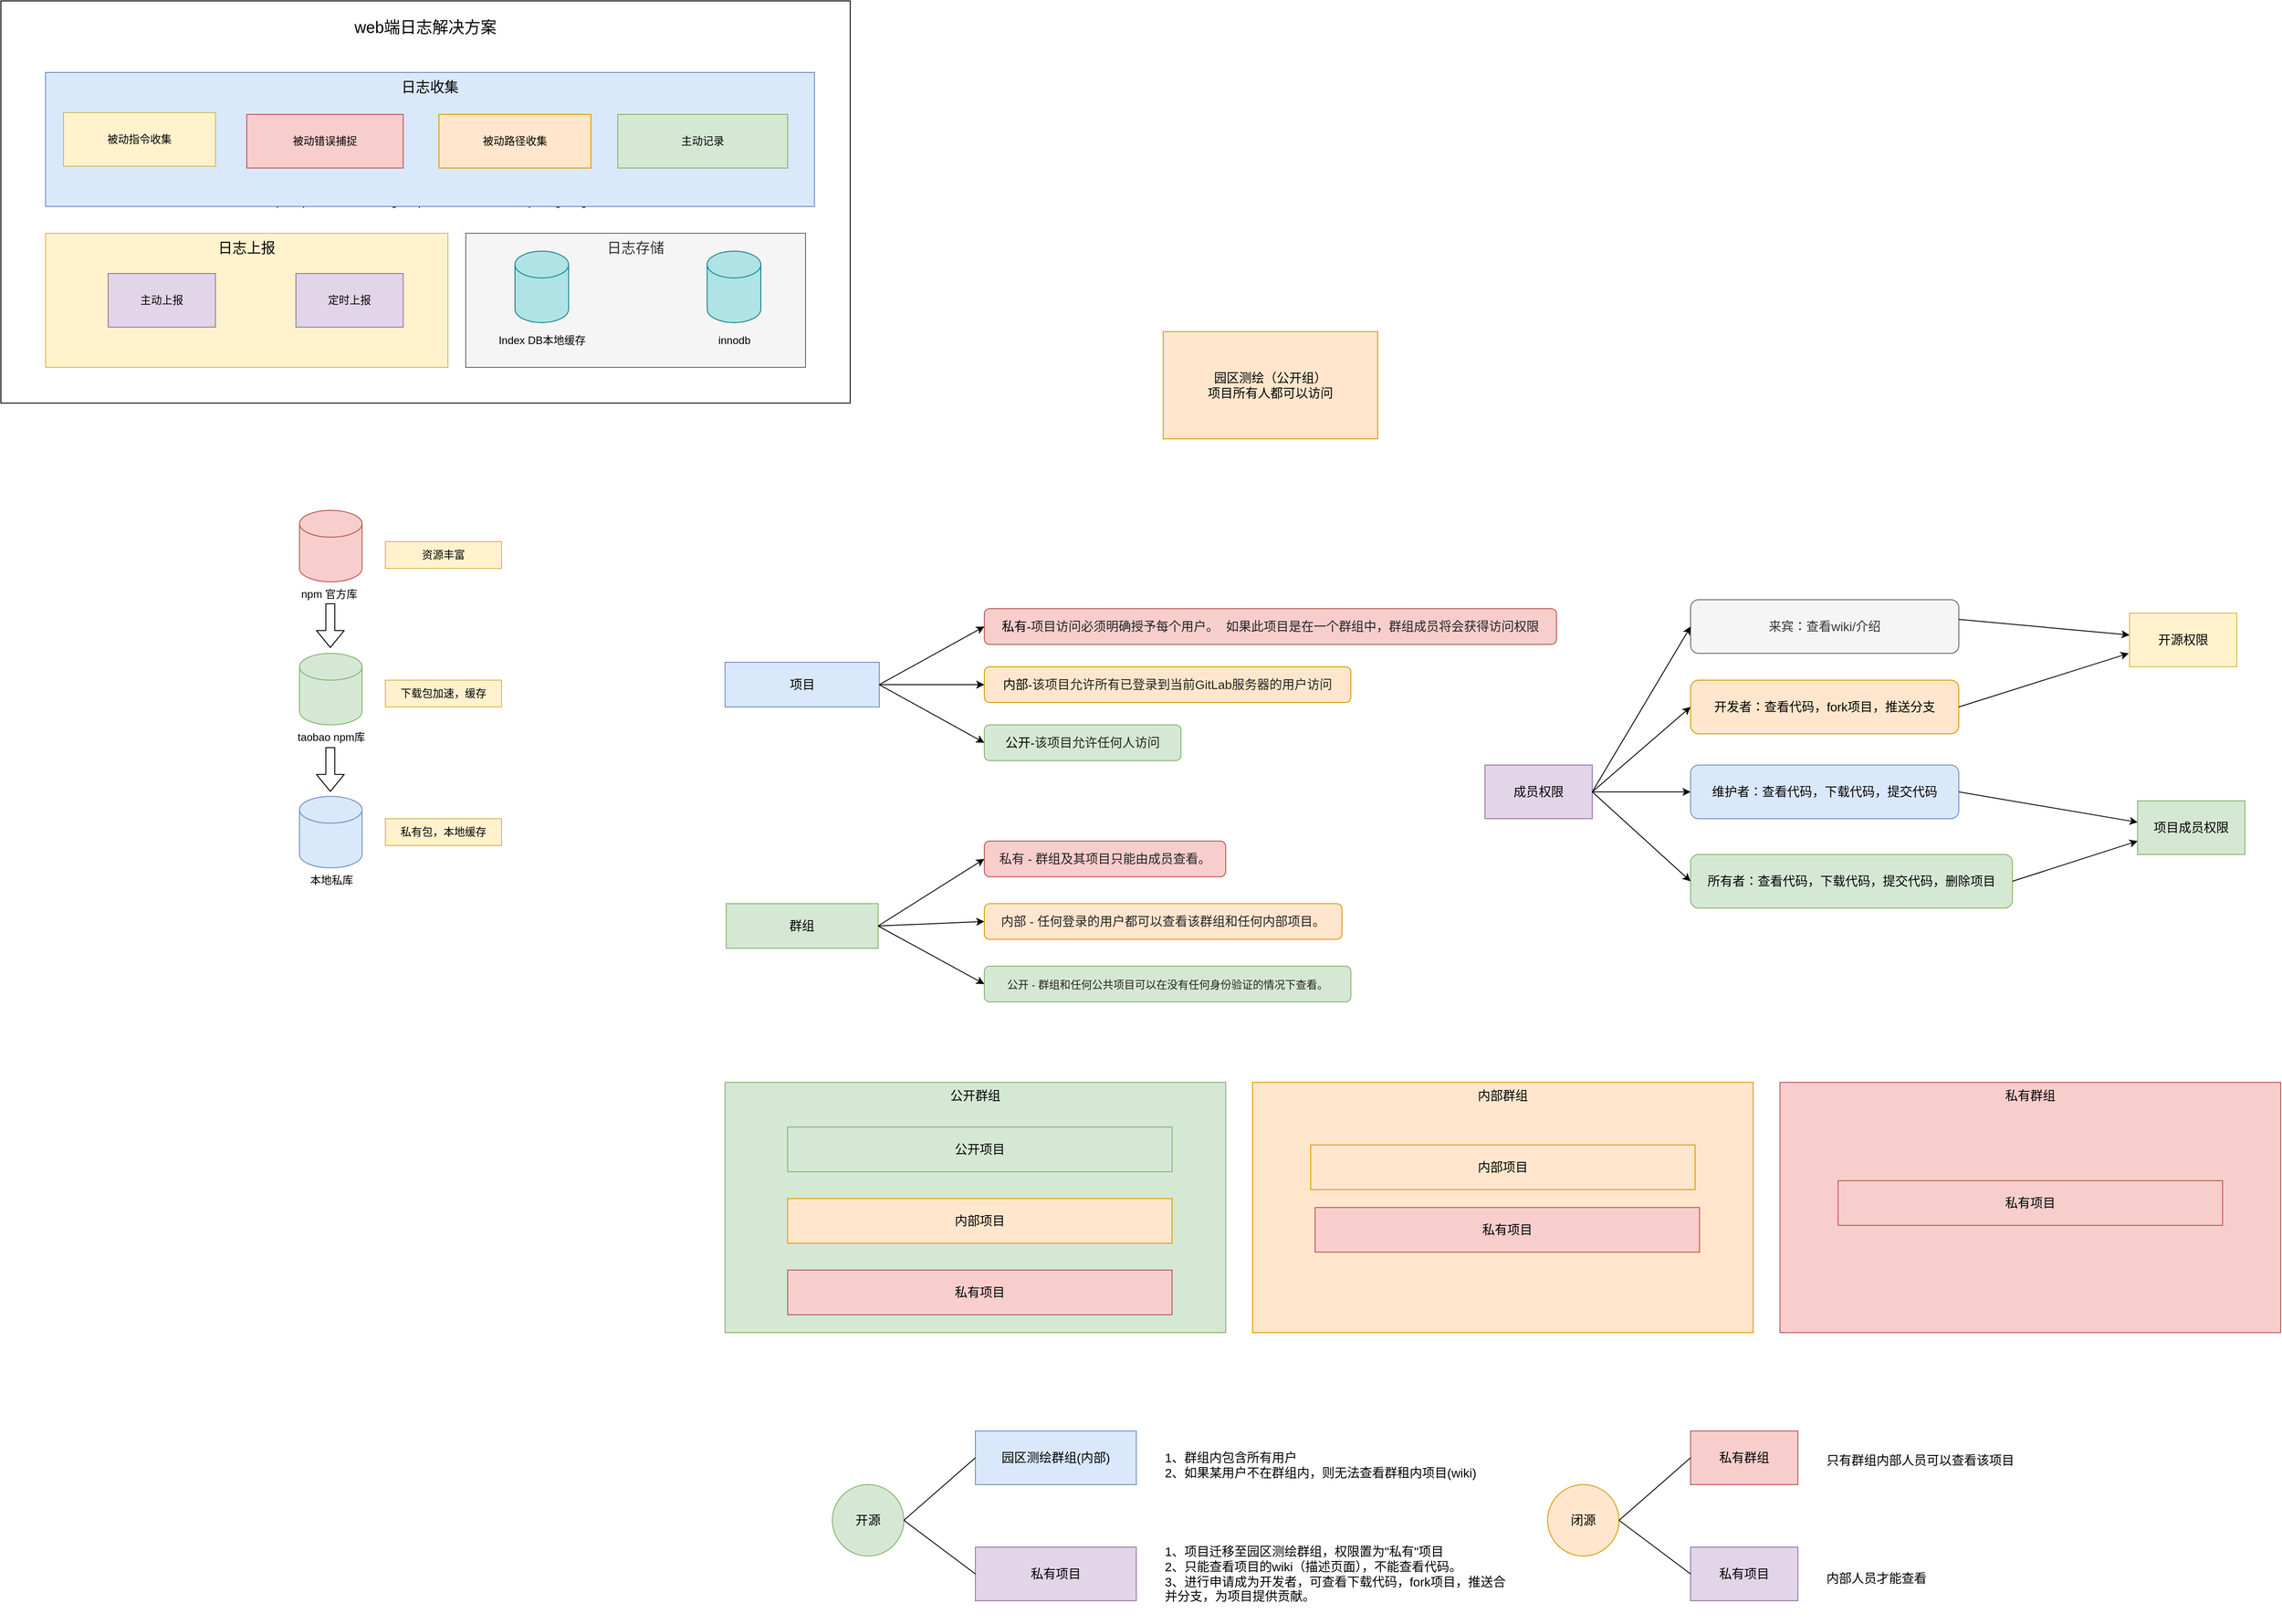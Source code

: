 <mxfile version="14.6.0" type="github">
  <diagram id="_BkoqEayFcA_iPLzUDcl" name="Page-1">
    <mxGraphModel dx="1422" dy="762" grid="1" gridSize="10" guides="1" tooltips="1" connect="1" arrows="1" fold="1" page="1" pageScale="1" pageWidth="827" pageHeight="1169" math="0" shadow="0">
      <root>
        <mxCell id="0" />
        <mxCell id="1" parent="0" />
        <UserObject label="https://upload.wikimedia.org/wikipedia/commons/d/db/Npm-logo.svg" link="https://upload.wikimedia.org/wikipedia/commons/d/db/Npm-logo.svg" id="mw7YGV9gwj3RuTq6S0IA-1">
          <mxCell style="rounded=0;whiteSpace=wrap;html=1;" parent="1" vertex="1">
            <mxGeometry x="100" y="70" width="950" height="450" as="geometry" />
          </mxCell>
        </UserObject>
        <mxCell id="mw7YGV9gwj3RuTq6S0IA-2" value="&lt;font style=&quot;font-size: 16px&quot;&gt;日志收集&lt;/font&gt;" style="rounded=0;whiteSpace=wrap;html=1;verticalAlign=top;fillColor=#dae8fc;strokeColor=#6c8ebf;" parent="1" vertex="1">
          <mxGeometry x="150" y="150" width="860" height="150" as="geometry" />
        </mxCell>
        <mxCell id="mw7YGV9gwj3RuTq6S0IA-3" value="&lt;span style=&quot;font-size: 16px&quot;&gt;日志上报&lt;/span&gt;" style="rounded=0;whiteSpace=wrap;html=1;verticalAlign=top;fillColor=#fff2cc;strokeColor=#d6b656;" parent="1" vertex="1">
          <mxGeometry x="150" y="330" width="450" height="150" as="geometry" />
        </mxCell>
        <mxCell id="mw7YGV9gwj3RuTq6S0IA-4" value="&lt;span style=&quot;font-size: 16px&quot;&gt;日志存储&lt;/span&gt;" style="rounded=0;whiteSpace=wrap;html=1;verticalAlign=top;fillColor=#f5f5f5;strokeColor=#666666;fontColor=#333333;" parent="1" vertex="1">
          <mxGeometry x="620" y="330" width="380" height="150" as="geometry" />
        </mxCell>
        <mxCell id="mw7YGV9gwj3RuTq6S0IA-5" value="&lt;font style=&quot;font-size: 18px&quot;&gt;web端日志解决方案&lt;/font&gt;" style="text;html=1;strokeColor=none;fillColor=none;align=center;verticalAlign=middle;whiteSpace=wrap;rounded=0;" parent="1" vertex="1">
          <mxGeometry x="375" y="90" width="400" height="20" as="geometry" />
        </mxCell>
        <mxCell id="mw7YGV9gwj3RuTq6S0IA-6" value="被动指令收集" style="rounded=0;whiteSpace=wrap;html=1;fillColor=#fff2cc;strokeColor=#d6b656;" parent="1" vertex="1">
          <mxGeometry x="170" y="195" width="170" height="60" as="geometry" />
        </mxCell>
        <mxCell id="mw7YGV9gwj3RuTq6S0IA-7" value="主动记录" style="rounded=0;whiteSpace=wrap;html=1;fillColor=#d5e8d4;strokeColor=#82b366;" parent="1" vertex="1">
          <mxGeometry x="790" y="197" width="190" height="60" as="geometry" />
        </mxCell>
        <mxCell id="mw7YGV9gwj3RuTq6S0IA-8" value="被动错误捕捉" style="rounded=0;whiteSpace=wrap;html=1;fillColor=#f8cecc;strokeColor=#b85450;" parent="1" vertex="1">
          <mxGeometry x="375" y="197" width="175" height="60" as="geometry" />
        </mxCell>
        <mxCell id="mw7YGV9gwj3RuTq6S0IA-9" value="被动路径收集" style="rounded=0;whiteSpace=wrap;html=1;fillColor=#ffe6cc;strokeColor=#d79b00;" parent="1" vertex="1">
          <mxGeometry x="590" y="197" width="170" height="60" as="geometry" />
        </mxCell>
        <mxCell id="mw7YGV9gwj3RuTq6S0IA-11" value="" style="shape=cylinder3;whiteSpace=wrap;html=1;boundedLbl=1;backgroundOutline=1;size=15;fillColor=#b0e3e6;strokeColor=#0e8088;" parent="1" vertex="1">
          <mxGeometry x="675" y="350" width="60" height="80" as="geometry" />
        </mxCell>
        <mxCell id="mw7YGV9gwj3RuTq6S0IA-12" value="Index DB本地缓存" style="text;html=1;strokeColor=none;fillColor=none;align=center;verticalAlign=middle;whiteSpace=wrap;rounded=0;" parent="1" vertex="1">
          <mxGeometry x="652.5" y="440" width="105" height="20" as="geometry" />
        </mxCell>
        <mxCell id="mw7YGV9gwj3RuTq6S0IA-13" value="" style="shape=cylinder3;whiteSpace=wrap;html=1;boundedLbl=1;backgroundOutline=1;size=15;fillColor=#b0e3e6;strokeColor=#0e8088;" parent="1" vertex="1">
          <mxGeometry x="890" y="350" width="60" height="80" as="geometry" />
        </mxCell>
        <mxCell id="mw7YGV9gwj3RuTq6S0IA-14" value="innodb" style="text;html=1;strokeColor=none;fillColor=none;align=center;verticalAlign=middle;whiteSpace=wrap;rounded=0;" parent="1" vertex="1">
          <mxGeometry x="867.5" y="440" width="105" height="20" as="geometry" />
        </mxCell>
        <mxCell id="mw7YGV9gwj3RuTq6S0IA-19" value="主动上报" style="rounded=0;whiteSpace=wrap;html=1;fillColor=#e1d5e7;strokeColor=#9673a6;" parent="1" vertex="1">
          <mxGeometry x="220" y="375" width="120" height="60" as="geometry" />
        </mxCell>
        <mxCell id="mw7YGV9gwj3RuTq6S0IA-20" value="定时上报" style="rounded=0;whiteSpace=wrap;html=1;fillColor=#e1d5e7;strokeColor=#9673a6;" parent="1" vertex="1">
          <mxGeometry x="430" y="375" width="120" height="60" as="geometry" />
        </mxCell>
        <mxCell id="9y2Axr564WV0KpgAV4Yw-1" value="" style="shape=cylinder3;whiteSpace=wrap;html=1;boundedLbl=1;backgroundOutline=1;size=15;rotation=0;fillColor=#dae8fc;strokeColor=#6c8ebf;" parent="1" vertex="1">
          <mxGeometry x="434" y="960" width="70" height="80" as="geometry" />
        </mxCell>
        <mxCell id="9y2Axr564WV0KpgAV4Yw-2" value="&lt;span style=&quot;color: rgb(0 , 0 , 0) ; font-family: &amp;#34;helvetica&amp;#34; ; font-size: 12px ; font-style: normal ; font-weight: 400 ; letter-spacing: normal ; text-align: center ; text-indent: 0px ; text-transform: none ; word-spacing: 0px ; background-color: rgb(248 , 249 , 250) ; display: inline ; float: none&quot;&gt;本地私库&lt;/span&gt;" style="text;whiteSpace=wrap;html=1;" parent="1" vertex="1">
          <mxGeometry x="444" y="1040" width="56" height="30" as="geometry" />
        </mxCell>
        <mxCell id="9y2Axr564WV0KpgAV4Yw-4" value="" style="shape=cylinder3;whiteSpace=wrap;html=1;boundedLbl=1;backgroundOutline=1;size=15;rotation=0;fillColor=#f8cecc;strokeColor=#b85450;" parent="1" vertex="1">
          <mxGeometry x="434" y="640" width="70" height="80" as="geometry" />
        </mxCell>
        <mxCell id="9y2Axr564WV0KpgAV4Yw-5" value="&lt;div style=&quot;text-align: center&quot;&gt;&lt;span&gt;&lt;font face=&quot;helvetica&quot;&gt;npm 官方库&lt;/font&gt;&lt;/span&gt;&lt;/div&gt;" style="text;whiteSpace=wrap;html=1;" parent="1" vertex="1">
          <mxGeometry x="434" y="720" width="76" height="30" as="geometry" />
        </mxCell>
        <mxCell id="9y2Axr564WV0KpgAV4Yw-6" value="" style="shape=cylinder3;whiteSpace=wrap;html=1;boundedLbl=1;backgroundOutline=1;size=15;rotation=0;fillColor=#d5e8d4;strokeColor=#82b366;" parent="1" vertex="1">
          <mxGeometry x="434" y="800" width="70" height="80" as="geometry" />
        </mxCell>
        <mxCell id="9y2Axr564WV0KpgAV4Yw-7" value="&lt;span style=&quot;font-family: &amp;#34;helvetica&amp;#34; ; text-align: center&quot;&gt;taobao npm库&lt;/span&gt;" style="text;whiteSpace=wrap;html=1;" parent="1" vertex="1">
          <mxGeometry x="430" y="880" width="90" height="30" as="geometry" />
        </mxCell>
        <mxCell id="9y2Axr564WV0KpgAV4Yw-8" value="" style="shape=image;verticalLabelPosition=bottom;labelBackgroundColor=#ffffff;verticalAlign=top;aspect=fixed;imageAspect=0;image=https://upload.wikimedia.org/wikipedia/commons/d/db/Npm-logo.svg;" parent="1" vertex="1">
          <mxGeometry x="443.26" y="1000" width="51.49" height="20" as="geometry" />
        </mxCell>
        <mxCell id="9y2Axr564WV0KpgAV4Yw-9" value="" style="shape=image;verticalLabelPosition=bottom;labelBackgroundColor=#ffffff;verticalAlign=top;aspect=fixed;imageAspect=0;image=https://upload.wikimedia.org/wikipedia/commons/d/db/Npm-logo.svg;" parent="1" vertex="1">
          <mxGeometry x="443.26" y="840" width="51.49" height="20" as="geometry" />
        </mxCell>
        <mxCell id="9y2Axr564WV0KpgAV4Yw-10" value="" style="shape=image;verticalLabelPosition=bottom;labelBackgroundColor=#ffffff;verticalAlign=top;aspect=fixed;imageAspect=0;image=https://upload.wikimedia.org/wikipedia/commons/d/db/Npm-logo.svg;" parent="1" vertex="1">
          <mxGeometry x="443.26" y="680" width="51.49" height="20" as="geometry" />
        </mxCell>
        <mxCell id="9y2Axr564WV0KpgAV4Yw-13" value="" style="shape=flexArrow;endArrow=classic;html=1;" parent="1" edge="1">
          <mxGeometry width="50" height="50" relative="1" as="geometry">
            <mxPoint x="468.5" y="905" as="sourcePoint" />
            <mxPoint x="468.5" y="955" as="targetPoint" />
          </mxGeometry>
        </mxCell>
        <mxCell id="9y2Axr564WV0KpgAV4Yw-15" value="" style="shape=flexArrow;endArrow=classic;html=1;" parent="1" edge="1">
          <mxGeometry width="50" height="50" relative="1" as="geometry">
            <mxPoint x="468.5" y="744" as="sourcePoint" />
            <mxPoint x="468.5" y="794" as="targetPoint" />
          </mxGeometry>
        </mxCell>
        <mxCell id="9y2Axr564WV0KpgAV4Yw-16" value="下载包加速，缓存" style="text;html=1;strokeColor=#d6b656;fillColor=#fff2cc;align=center;verticalAlign=middle;whiteSpace=wrap;rounded=0;" parent="1" vertex="1">
          <mxGeometry x="530" y="830" width="130" height="30" as="geometry" />
        </mxCell>
        <mxCell id="9y2Axr564WV0KpgAV4Yw-17" value="私有包，本地缓存" style="text;html=1;strokeColor=#d6b656;fillColor=#fff2cc;align=center;verticalAlign=middle;whiteSpace=wrap;rounded=0;" parent="1" vertex="1">
          <mxGeometry x="530" y="985" width="130" height="30" as="geometry" />
        </mxCell>
        <mxCell id="9y2Axr564WV0KpgAV4Yw-18" value="资源丰富" style="text;html=1;strokeColor=#d6b656;fillColor=#fff2cc;align=center;verticalAlign=middle;whiteSpace=wrap;rounded=0;" parent="1" vertex="1">
          <mxGeometry x="530" y="675" width="130" height="30" as="geometry" />
        </mxCell>
        <mxCell id="B5DhvqtyqBvgkAlbuiQp-1" value="园区测绘（公开组）&lt;br style=&quot;font-size: 14px;&quot;&gt;项目所有人都可以访问&lt;br style=&quot;font-size: 14px;&quot;&gt;" style="rounded=0;whiteSpace=wrap;html=1;fillColor=#ffe6cc;strokeColor=#d79b00;fontSize=14;" vertex="1" parent="1">
          <mxGeometry x="1400" y="440" width="240" height="120" as="geometry" />
        </mxCell>
        <mxCell id="B5DhvqtyqBvgkAlbuiQp-2" value="项目" style="rounded=0;whiteSpace=wrap;html=1;fontSize=14;fillColor=#dae8fc;strokeColor=#6c8ebf;" vertex="1" parent="1">
          <mxGeometry x="910" y="810" width="172.5" height="50" as="geometry" />
        </mxCell>
        <mxCell id="B5DhvqtyqBvgkAlbuiQp-3" value="群组" style="rounded=0;whiteSpace=wrap;html=1;fontSize=14;fillColor=#d5e8d4;strokeColor=#82b366;" vertex="1" parent="1">
          <mxGeometry x="911.25" y="1080" width="170" height="50" as="geometry" />
        </mxCell>
        <mxCell id="B5DhvqtyqBvgkAlbuiQp-4" value="&lt;div&gt;公开-&lt;span style=&quot;color: rgb(34 , 34 , 34)&quot;&gt;该项目允许任何人访问&lt;/span&gt;&lt;/div&gt;" style="rounded=1;whiteSpace=wrap;html=1;fontSize=14;align=center;fillColor=#d5e8d4;strokeColor=#82b366;" vertex="1" parent="1">
          <mxGeometry x="1200" y="880" width="220" height="40" as="geometry" />
        </mxCell>
        <mxCell id="B5DhvqtyqBvgkAlbuiQp-5" value="&lt;div style=&quot;text-align: left&quot;&gt;&lt;span&gt;内部-&lt;/span&gt;&lt;span&gt;&lt;font color=&quot;#222222&quot;&gt;该项目允许所有已登录到当前GitLab服务器的用户访问&lt;/font&gt;&lt;/span&gt;&lt;/div&gt;" style="rounded=1;whiteSpace=wrap;html=1;fontSize=14;fillColor=#ffe6cc;strokeColor=#d79b00;" vertex="1" parent="1">
          <mxGeometry x="1200" y="815" width="410" height="40" as="geometry" />
        </mxCell>
        <mxCell id="B5DhvqtyqBvgkAlbuiQp-6" value="&lt;div style=&quot;text-align: left&quot;&gt;&lt;font&gt;私有-&lt;/font&gt;&lt;span&gt;&lt;font color=&quot;#222222&quot; face=&quot;consolas, lucida console, courier new, monospace&quot;&gt;项目访问必须明确授予每个用户。 如果此项目是在一个群组中，群组成员将会获得访问权限&lt;/font&gt;&lt;/span&gt;&lt;/div&gt;" style="rounded=1;whiteSpace=wrap;html=1;fontSize=14;fillColor=#f8cecc;strokeColor=#b85450;" vertex="1" parent="1">
          <mxGeometry x="1200" y="750" width="640" height="40" as="geometry" />
        </mxCell>
        <mxCell id="B5DhvqtyqBvgkAlbuiQp-8" value="&lt;span style=&quot;color: rgb(34 , 34 , 34)&quot;&gt;&lt;font style=&quot;font-size: 14px&quot;&gt;私有 - 群组及其项目只能由成员查看。&lt;/font&gt;&lt;/span&gt;" style="rounded=1;whiteSpace=wrap;html=1;fontSize=14;align=center;fillColor=#f8cecc;strokeColor=#b85450;" vertex="1" parent="1">
          <mxGeometry x="1200" y="1010" width="270" height="40" as="geometry" />
        </mxCell>
        <mxCell id="B5DhvqtyqBvgkAlbuiQp-9" value="&lt;font style=&quot;font-size: 14px&quot;&gt;&lt;span style=&quot;color: rgb(34 , 34 , 34)&quot;&gt;内部 -&amp;nbsp;&lt;/span&gt;&lt;font color=&quot;#222222&quot; style=&quot;font-size: 14px&quot;&gt;任何登录的用户都可以查看该群组和任何内部项目。&lt;/font&gt;&lt;/font&gt;" style="rounded=1;whiteSpace=wrap;html=1;fontSize=14;align=center;fillColor=#ffe6cc;strokeColor=#d79b00;" vertex="1" parent="1">
          <mxGeometry x="1200" y="1080" width="400" height="40" as="geometry" />
        </mxCell>
        <mxCell id="B5DhvqtyqBvgkAlbuiQp-10" value="&lt;span style=&quot;color: rgb(34 , 34 , 34) ; font-size: 12px&quot;&gt;公开 -&amp;nbsp;&lt;/span&gt;&lt;font color=&quot;#222222&quot;&gt;&lt;span style=&quot;font-size: 12px&quot;&gt;群组和任何公共项目可以在没有任何身份验证的情况下查看。&lt;/span&gt;&lt;/font&gt;" style="rounded=1;whiteSpace=wrap;html=1;fontSize=14;align=center;fillColor=#d5e8d4;strokeColor=#82b366;" vertex="1" parent="1">
          <mxGeometry x="1200" y="1150" width="410" height="40" as="geometry" />
        </mxCell>
        <mxCell id="B5DhvqtyqBvgkAlbuiQp-11" value="公开群组" style="rounded=0;whiteSpace=wrap;html=1;fontSize=14;fillColor=#d5e8d4;strokeColor=#82b366;verticalAlign=top;" vertex="1" parent="1">
          <mxGeometry x="910" y="1280" width="560" height="280" as="geometry" />
        </mxCell>
        <mxCell id="B5DhvqtyqBvgkAlbuiQp-13" value="" style="endArrow=classic;html=1;fontSize=14;exitX=1;exitY=0.5;exitDx=0;exitDy=0;entryX=0;entryY=0.5;entryDx=0;entryDy=0;" edge="1" parent="1" source="B5DhvqtyqBvgkAlbuiQp-2" target="B5DhvqtyqBvgkAlbuiQp-6">
          <mxGeometry width="50" height="50" relative="1" as="geometry">
            <mxPoint x="1080" y="870" as="sourcePoint" />
            <mxPoint x="1130" y="820" as="targetPoint" />
          </mxGeometry>
        </mxCell>
        <mxCell id="B5DhvqtyqBvgkAlbuiQp-14" value="" style="endArrow=classic;html=1;fontSize=14;entryX=0;entryY=0.5;entryDx=0;entryDy=0;exitX=1;exitY=0.5;exitDx=0;exitDy=0;" edge="1" parent="1" source="B5DhvqtyqBvgkAlbuiQp-2" target="B5DhvqtyqBvgkAlbuiQp-5">
          <mxGeometry width="50" height="50" relative="1" as="geometry">
            <mxPoint x="1120" y="880" as="sourcePoint" />
            <mxPoint x="1170" y="830" as="targetPoint" />
          </mxGeometry>
        </mxCell>
        <mxCell id="B5DhvqtyqBvgkAlbuiQp-15" value="" style="endArrow=classic;html=1;fontSize=14;entryX=0;entryY=0.5;entryDx=0;entryDy=0;exitX=1;exitY=0.5;exitDx=0;exitDy=0;" edge="1" parent="1" source="B5DhvqtyqBvgkAlbuiQp-2" target="B5DhvqtyqBvgkAlbuiQp-4">
          <mxGeometry width="50" height="50" relative="1" as="geometry">
            <mxPoint x="1130" y="930" as="sourcePoint" />
            <mxPoint x="1180" y="880" as="targetPoint" />
          </mxGeometry>
        </mxCell>
        <mxCell id="B5DhvqtyqBvgkAlbuiQp-16" value="" style="endArrow=classic;html=1;fontSize=14;entryX=0;entryY=0.5;entryDx=0;entryDy=0;exitX=1;exitY=0.5;exitDx=0;exitDy=0;" edge="1" parent="1" source="B5DhvqtyqBvgkAlbuiQp-3" target="B5DhvqtyqBvgkAlbuiQp-8">
          <mxGeometry width="50" height="50" relative="1" as="geometry">
            <mxPoint x="1100" y="1150" as="sourcePoint" />
            <mxPoint x="1150" y="1100" as="targetPoint" />
          </mxGeometry>
        </mxCell>
        <mxCell id="B5DhvqtyqBvgkAlbuiQp-17" value="" style="endArrow=classic;html=1;fontSize=14;entryX=0;entryY=0.5;entryDx=0;entryDy=0;exitX=1;exitY=0.5;exitDx=0;exitDy=0;" edge="1" parent="1" source="B5DhvqtyqBvgkAlbuiQp-3" target="B5DhvqtyqBvgkAlbuiQp-9">
          <mxGeometry width="50" height="50" relative="1" as="geometry">
            <mxPoint x="1080" y="1160" as="sourcePoint" />
            <mxPoint x="1130" y="1110" as="targetPoint" />
          </mxGeometry>
        </mxCell>
        <mxCell id="B5DhvqtyqBvgkAlbuiQp-18" value="" style="endArrow=classic;html=1;fontSize=14;entryX=0;entryY=0.5;entryDx=0;entryDy=0;exitX=1;exitY=0.5;exitDx=0;exitDy=0;" edge="1" parent="1" source="B5DhvqtyqBvgkAlbuiQp-3" target="B5DhvqtyqBvgkAlbuiQp-10">
          <mxGeometry width="50" height="50" relative="1" as="geometry">
            <mxPoint x="1090" y="1200" as="sourcePoint" />
            <mxPoint x="1140" y="1150" as="targetPoint" />
          </mxGeometry>
        </mxCell>
        <mxCell id="B5DhvqtyqBvgkAlbuiQp-19" value="公开项目" style="rounded=0;whiteSpace=wrap;html=1;fontSize=14;align=center;fillColor=#d5e8d4;strokeColor=#82b366;" vertex="1" parent="1">
          <mxGeometry x="980" y="1330" width="430" height="50" as="geometry" />
        </mxCell>
        <mxCell id="B5DhvqtyqBvgkAlbuiQp-20" value="&lt;span&gt;内部项目&lt;/span&gt;" style="rounded=0;whiteSpace=wrap;html=1;fontSize=14;align=center;fillColor=#ffe6cc;strokeColor=#d79b00;" vertex="1" parent="1">
          <mxGeometry x="980" y="1410" width="430" height="50" as="geometry" />
        </mxCell>
        <mxCell id="B5DhvqtyqBvgkAlbuiQp-21" value="&lt;span&gt;私有项目&lt;/span&gt;" style="rounded=0;whiteSpace=wrap;html=1;fontSize=14;align=center;fillColor=#f8cecc;strokeColor=#b85450;" vertex="1" parent="1">
          <mxGeometry x="980" y="1490" width="430" height="50" as="geometry" />
        </mxCell>
        <mxCell id="B5DhvqtyqBvgkAlbuiQp-23" value="内部群组" style="rounded=0;whiteSpace=wrap;html=1;fontSize=14;fillColor=#ffe6cc;strokeColor=#d79b00;verticalAlign=top;" vertex="1" parent="1">
          <mxGeometry x="1500" y="1280" width="560" height="280" as="geometry" />
        </mxCell>
        <mxCell id="B5DhvqtyqBvgkAlbuiQp-25" value="&lt;span&gt;内部项目&lt;/span&gt;" style="rounded=0;whiteSpace=wrap;html=1;fontSize=14;align=center;fillColor=#ffe6cc;strokeColor=#d79b00;" vertex="1" parent="1">
          <mxGeometry x="1565" y="1350" width="430" height="50" as="geometry" />
        </mxCell>
        <mxCell id="B5DhvqtyqBvgkAlbuiQp-26" value="&lt;span&gt;私有项目&lt;/span&gt;" style="rounded=0;whiteSpace=wrap;html=1;fontSize=14;align=center;fillColor=#f8cecc;strokeColor=#b85450;" vertex="1" parent="1">
          <mxGeometry x="1570" y="1420" width="430" height="50" as="geometry" />
        </mxCell>
        <mxCell id="B5DhvqtyqBvgkAlbuiQp-27" value="私有群组" style="rounded=0;whiteSpace=wrap;html=1;fontSize=14;fillColor=#f8cecc;strokeColor=#b85450;verticalAlign=top;" vertex="1" parent="1">
          <mxGeometry x="2090" y="1280" width="560" height="280" as="geometry" />
        </mxCell>
        <mxCell id="B5DhvqtyqBvgkAlbuiQp-29" value="&lt;span&gt;私有项目&lt;/span&gt;" style="rounded=0;whiteSpace=wrap;html=1;fontSize=14;align=center;fillColor=#f8cecc;strokeColor=#b85450;" vertex="1" parent="1">
          <mxGeometry x="2155" y="1390" width="430" height="50" as="geometry" />
        </mxCell>
        <mxCell id="B5DhvqtyqBvgkAlbuiQp-30" value="开源" style="ellipse;whiteSpace=wrap;html=1;aspect=fixed;fontSize=14;align=center;fillColor=#d5e8d4;strokeColor=#82b366;" vertex="1" parent="1">
          <mxGeometry x="1030" y="1730" width="80" height="80" as="geometry" />
        </mxCell>
        <mxCell id="B5DhvqtyqBvgkAlbuiQp-31" value="园区测绘群组(内部)" style="rounded=0;whiteSpace=wrap;html=1;fontSize=14;align=center;fillColor=#dae8fc;strokeColor=#6c8ebf;" vertex="1" parent="1">
          <mxGeometry x="1190" y="1670" width="180" height="60" as="geometry" />
        </mxCell>
        <mxCell id="B5DhvqtyqBvgkAlbuiQp-33" value="私有项目" style="rounded=0;whiteSpace=wrap;html=1;fontSize=14;align=center;fillColor=#e1d5e7;strokeColor=#9673a6;" vertex="1" parent="1">
          <mxGeometry x="1190" y="1800" width="180" height="60" as="geometry" />
        </mxCell>
        <mxCell id="B5DhvqtyqBvgkAlbuiQp-36" value="" style="endArrow=none;html=1;fontSize=14;entryX=0;entryY=0.5;entryDx=0;entryDy=0;exitX=1;exitY=0.5;exitDx=0;exitDy=0;" edge="1" parent="1" source="B5DhvqtyqBvgkAlbuiQp-30" target="B5DhvqtyqBvgkAlbuiQp-31">
          <mxGeometry width="50" height="50" relative="1" as="geometry">
            <mxPoint x="1120" y="1760" as="sourcePoint" />
            <mxPoint x="1170" y="1710" as="targetPoint" />
          </mxGeometry>
        </mxCell>
        <mxCell id="B5DhvqtyqBvgkAlbuiQp-37" value="" style="endArrow=none;html=1;fontSize=14;entryX=0;entryY=0.5;entryDx=0;entryDy=0;exitX=1;exitY=0.5;exitDx=0;exitDy=0;" edge="1" parent="1" source="B5DhvqtyqBvgkAlbuiQp-30" target="B5DhvqtyqBvgkAlbuiQp-33">
          <mxGeometry width="50" height="50" relative="1" as="geometry">
            <mxPoint x="1120" y="1870" as="sourcePoint" />
            <mxPoint x="1170" y="1820" as="targetPoint" />
          </mxGeometry>
        </mxCell>
        <mxCell id="B5DhvqtyqBvgkAlbuiQp-38" value="闭源" style="ellipse;whiteSpace=wrap;html=1;aspect=fixed;fontSize=14;align=center;fillColor=#ffe6cc;strokeColor=#d79b00;" vertex="1" parent="1">
          <mxGeometry x="1830" y="1730" width="80" height="80" as="geometry" />
        </mxCell>
        <mxCell id="B5DhvqtyqBvgkAlbuiQp-39" value="私有群组" style="rounded=0;whiteSpace=wrap;html=1;fontSize=14;align=center;fillColor=#f8cecc;strokeColor=#b85450;" vertex="1" parent="1">
          <mxGeometry x="1990" y="1670" width="120" height="60" as="geometry" />
        </mxCell>
        <mxCell id="B5DhvqtyqBvgkAlbuiQp-40" value="私有项目" style="rounded=0;whiteSpace=wrap;html=1;fontSize=14;align=center;fillColor=#e1d5e7;strokeColor=#9673a6;" vertex="1" parent="1">
          <mxGeometry x="1990" y="1800" width="120" height="60" as="geometry" />
        </mxCell>
        <mxCell id="B5DhvqtyqBvgkAlbuiQp-41" value="" style="endArrow=none;html=1;fontSize=14;entryX=0;entryY=0.5;entryDx=0;entryDy=0;exitX=1;exitY=0.5;exitDx=0;exitDy=0;" edge="1" parent="1" source="B5DhvqtyqBvgkAlbuiQp-38" target="B5DhvqtyqBvgkAlbuiQp-39">
          <mxGeometry width="50" height="50" relative="1" as="geometry">
            <mxPoint x="1920" y="1760" as="sourcePoint" />
            <mxPoint x="1970" y="1710" as="targetPoint" />
          </mxGeometry>
        </mxCell>
        <mxCell id="B5DhvqtyqBvgkAlbuiQp-42" value="" style="endArrow=none;html=1;fontSize=14;entryX=0;entryY=0.5;entryDx=0;entryDy=0;exitX=1;exitY=0.5;exitDx=0;exitDy=0;" edge="1" parent="1" source="B5DhvqtyqBvgkAlbuiQp-38" target="B5DhvqtyqBvgkAlbuiQp-40">
          <mxGeometry width="50" height="50" relative="1" as="geometry">
            <mxPoint x="1920" y="1870" as="sourcePoint" />
            <mxPoint x="1970" y="1820" as="targetPoint" />
          </mxGeometry>
        </mxCell>
        <mxCell id="B5DhvqtyqBvgkAlbuiQp-47" value="成员权限" style="rounded=0;whiteSpace=wrap;html=1;fontSize=14;align=center;fillColor=#e1d5e7;strokeColor=#9673a6;" vertex="1" parent="1">
          <mxGeometry x="1760" y="925" width="120" height="60" as="geometry" />
        </mxCell>
        <mxCell id="B5DhvqtyqBvgkAlbuiQp-48" value="开发者：查看代码，fork项目，推送分支" style="rounded=1;whiteSpace=wrap;html=1;fontSize=14;align=center;fillColor=#ffe6cc;strokeColor=#d79b00;" vertex="1" parent="1">
          <mxGeometry x="1990" y="830" width="300" height="60" as="geometry" />
        </mxCell>
        <mxCell id="B5DhvqtyqBvgkAlbuiQp-49" value="所有者：查看代码，下载代码，提交代码，删除项目" style="rounded=1;whiteSpace=wrap;html=1;fontSize=14;align=center;fillColor=#d5e8d4;strokeColor=#82b366;" vertex="1" parent="1">
          <mxGeometry x="1990" y="1025" width="360" height="60" as="geometry" />
        </mxCell>
        <mxCell id="B5DhvqtyqBvgkAlbuiQp-50" value="维护者：查看代码，下载代码，提交代码" style="rounded=1;whiteSpace=wrap;html=1;fontSize=14;align=center;fillColor=#dae8fc;strokeColor=#6c8ebf;" vertex="1" parent="1">
          <mxGeometry x="1990" y="925" width="300" height="60" as="geometry" />
        </mxCell>
        <mxCell id="B5DhvqtyqBvgkAlbuiQp-52" value="" style="endArrow=classic;html=1;fontSize=14;entryX=0;entryY=0.5;entryDx=0;entryDy=0;exitX=1;exitY=0.5;exitDx=0;exitDy=0;" edge="1" parent="1" source="B5DhvqtyqBvgkAlbuiQp-47" target="B5DhvqtyqBvgkAlbuiQp-48">
          <mxGeometry width="50" height="50" relative="1" as="geometry">
            <mxPoint x="1900" y="960" as="sourcePoint" />
            <mxPoint x="1950" y="910" as="targetPoint" />
          </mxGeometry>
        </mxCell>
        <mxCell id="B5DhvqtyqBvgkAlbuiQp-53" value="" style="endArrow=classic;html=1;fontSize=14;entryX=0;entryY=0.5;entryDx=0;entryDy=0;" edge="1" parent="1" source="B5DhvqtyqBvgkAlbuiQp-47" target="B5DhvqtyqBvgkAlbuiQp-50">
          <mxGeometry width="50" height="50" relative="1" as="geometry">
            <mxPoint x="1900" y="1040" as="sourcePoint" />
            <mxPoint x="1950" y="990" as="targetPoint" />
          </mxGeometry>
        </mxCell>
        <mxCell id="B5DhvqtyqBvgkAlbuiQp-54" value="" style="endArrow=classic;html=1;fontSize=14;exitX=1;exitY=0.5;exitDx=0;exitDy=0;entryX=0;entryY=0.5;entryDx=0;entryDy=0;" edge="1" parent="1" source="B5DhvqtyqBvgkAlbuiQp-47" target="B5DhvqtyqBvgkAlbuiQp-49">
          <mxGeometry width="50" height="50" relative="1" as="geometry">
            <mxPoint x="1870" y="1060" as="sourcePoint" />
            <mxPoint x="1920" y="1010" as="targetPoint" />
          </mxGeometry>
        </mxCell>
        <mxCell id="B5DhvqtyqBvgkAlbuiQp-55" value="1、项目迁移至园区测绘群组，权限置为&quot;私有&quot;项目&lt;br&gt;2、只能查看项目的wiki（描述页面），不能查看代码。&lt;br&gt;3、进行申请成为开发者，可查看下载代码，fork项目，推送合并分支，为项目提供贡献。" style="text;html=1;strokeColor=none;fillColor=none;align=left;verticalAlign=middle;whiteSpace=wrap;rounded=0;fontSize=14;" vertex="1" parent="1">
          <mxGeometry x="1400" y="1775" width="390" height="110" as="geometry" />
        </mxCell>
        <mxCell id="B5DhvqtyqBvgkAlbuiQp-56" value="&lt;div style=&quot;&quot;&gt;&lt;span&gt;&lt;font face=&quot;helvetica&quot;&gt;1、群组内包含所有用户&lt;/font&gt;&lt;/span&gt;&lt;/div&gt;&lt;div style=&quot;&quot;&gt;&lt;span&gt;&lt;font face=&quot;helvetica&quot;&gt;2、如果某用户不在群组内，则无法查看群租内项目(wiki)&lt;/font&gt;&lt;/span&gt;&lt;/div&gt;" style="text;whiteSpace=wrap;html=1;fontSize=14;align=left;" vertex="1" parent="1">
          <mxGeometry x="1400" y="1685" width="370" height="55" as="geometry" />
        </mxCell>
        <mxCell id="B5DhvqtyqBvgkAlbuiQp-58" value="来宾：查看wiki/介绍" style="rounded=1;whiteSpace=wrap;html=1;fontSize=14;align=center;fillColor=#f5f5f5;strokeColor=#666666;fontColor=#333333;" vertex="1" parent="1">
          <mxGeometry x="1990" y="740" width="300" height="60" as="geometry" />
        </mxCell>
        <mxCell id="B5DhvqtyqBvgkAlbuiQp-59" value="" style="endArrow=classic;html=1;fontSize=14;entryX=0;entryY=0.5;entryDx=0;entryDy=0;exitX=1;exitY=0.5;exitDx=0;exitDy=0;" edge="1" parent="1" source="B5DhvqtyqBvgkAlbuiQp-47" target="B5DhvqtyqBvgkAlbuiQp-58">
          <mxGeometry width="50" height="50" relative="1" as="geometry">
            <mxPoint x="1890" y="860" as="sourcePoint" />
            <mxPoint x="1940" y="810" as="targetPoint" />
          </mxGeometry>
        </mxCell>
        <mxCell id="B5DhvqtyqBvgkAlbuiQp-60" value="&lt;span style=&quot;color: rgb(0 , 0 , 0) ; font-family: &amp;#34;helvetica&amp;#34; ; font-size: 14px ; font-style: normal ; font-weight: 400 ; letter-spacing: normal ; text-align: center ; text-indent: 0px ; text-transform: none ; word-spacing: 0px ; background-color: rgb(248 , 249 , 250) ; display: inline ; float: none&quot;&gt;只有群组内部人员可以查看该项目&lt;/span&gt;" style="text;whiteSpace=wrap;html=1;fontSize=14;" vertex="1" parent="1">
          <mxGeometry x="2140" y="1687.5" width="250" height="25" as="geometry" />
        </mxCell>
        <mxCell id="B5DhvqtyqBvgkAlbuiQp-61" value="&lt;span style=&quot;color: rgb(0 , 0 , 0) ; font-family: &amp;#34;helvetica&amp;#34; ; font-size: 14px ; font-style: normal ; font-weight: 400 ; letter-spacing: normal ; text-align: left ; text-indent: 0px ; text-transform: none ; word-spacing: 0px ; background-color: rgb(248 , 249 , 250) ; display: inline ; float: none&quot;&gt;内部人员才能查看&lt;br&gt;&lt;/span&gt;" style="text;whiteSpace=wrap;html=1;fontSize=14;" vertex="1" parent="1">
          <mxGeometry x="2140" y="1820" width="350" height="30" as="geometry" />
        </mxCell>
        <mxCell id="B5DhvqtyqBvgkAlbuiQp-62" value="" style="endArrow=classic;html=1;fontSize=14;exitX=1;exitY=0.5;exitDx=0;exitDy=0;entryX=0;entryY=0.4;entryDx=0;entryDy=0;entryPerimeter=0;" edge="1" parent="1" source="B5DhvqtyqBvgkAlbuiQp-50" target="B5DhvqtyqBvgkAlbuiQp-64">
          <mxGeometry width="50" height="50" relative="1" as="geometry">
            <mxPoint x="2390" y="1000" as="sourcePoint" />
            <mxPoint x="2490" y="990" as="targetPoint" />
          </mxGeometry>
        </mxCell>
        <mxCell id="B5DhvqtyqBvgkAlbuiQp-63" value="" style="endArrow=classic;html=1;fontSize=14;exitX=1;exitY=0.5;exitDx=0;exitDy=0;entryX=0;entryY=0.75;entryDx=0;entryDy=0;" edge="1" parent="1" source="B5DhvqtyqBvgkAlbuiQp-49" target="B5DhvqtyqBvgkAlbuiQp-64">
          <mxGeometry width="50" height="50" relative="1" as="geometry">
            <mxPoint x="2430" y="1100" as="sourcePoint" />
            <mxPoint x="2490" y="990" as="targetPoint" />
          </mxGeometry>
        </mxCell>
        <mxCell id="B5DhvqtyqBvgkAlbuiQp-64" value="项目成员权限" style="rounded=0;whiteSpace=wrap;html=1;fontSize=14;align=center;fillColor=#d5e8d4;strokeColor=#82b366;" vertex="1" parent="1">
          <mxGeometry x="2490" y="965" width="120" height="60" as="geometry" />
        </mxCell>
        <mxCell id="B5DhvqtyqBvgkAlbuiQp-65" value="开源权限" style="rounded=0;whiteSpace=wrap;html=1;fontSize=14;align=center;fillColor=#fff2cc;strokeColor=#d6b656;" vertex="1" parent="1">
          <mxGeometry x="2481" y="755" width="120" height="60" as="geometry" />
        </mxCell>
        <mxCell id="B5DhvqtyqBvgkAlbuiQp-66" value="" style="endArrow=classic;html=1;fontSize=14;exitX=1;exitY=0.367;exitDx=0;exitDy=0;exitPerimeter=0;" edge="1" parent="1" source="B5DhvqtyqBvgkAlbuiQp-58" target="B5DhvqtyqBvgkAlbuiQp-65">
          <mxGeometry width="50" height="50" relative="1" as="geometry">
            <mxPoint x="2300" y="820" as="sourcePoint" />
            <mxPoint x="2350" y="770" as="targetPoint" />
          </mxGeometry>
        </mxCell>
        <mxCell id="B5DhvqtyqBvgkAlbuiQp-67" value="" style="endArrow=classic;html=1;fontSize=14;exitX=1;exitY=0.5;exitDx=0;exitDy=0;" edge="1" parent="1" source="B5DhvqtyqBvgkAlbuiQp-48">
          <mxGeometry width="50" height="50" relative="1" as="geometry">
            <mxPoint x="2360" y="860" as="sourcePoint" />
            <mxPoint x="2480" y="800" as="targetPoint" />
          </mxGeometry>
        </mxCell>
      </root>
    </mxGraphModel>
  </diagram>
</mxfile>
